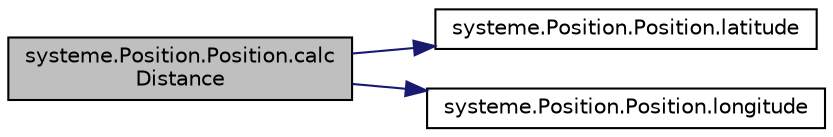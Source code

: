 digraph "systeme.Position.Position.calcDistance"
{
 // INTERACTIVE_SVG=YES
  edge [fontname="Helvetica",fontsize="10",labelfontname="Helvetica",labelfontsize="10"];
  node [fontname="Helvetica",fontsize="10",shape=record];
  rankdir="LR";
  Node1 [label="systeme.Position.Position.calc\lDistance",height=0.2,width=0.4,color="black", fillcolor="grey75", style="filled" fontcolor="black"];
  Node1 -> Node2 [color="midnightblue",fontsize="10",style="solid",fontname="Helvetica"];
  Node2 [label="systeme.Position.Position.latitude",height=0.2,width=0.4,color="black", fillcolor="white", style="filled",URL="$classsysteme_1_1_position_1_1_position.html#a4d1df963b6b7bd46f4cf2562c364ad27"];
  Node1 -> Node3 [color="midnightblue",fontsize="10",style="solid",fontname="Helvetica"];
  Node3 [label="systeme.Position.Position.longitude",height=0.2,width=0.4,color="black", fillcolor="white", style="filled",URL="$classsysteme_1_1_position_1_1_position.html#a65106a3e21991e5744366c1eebbedd87"];
}
